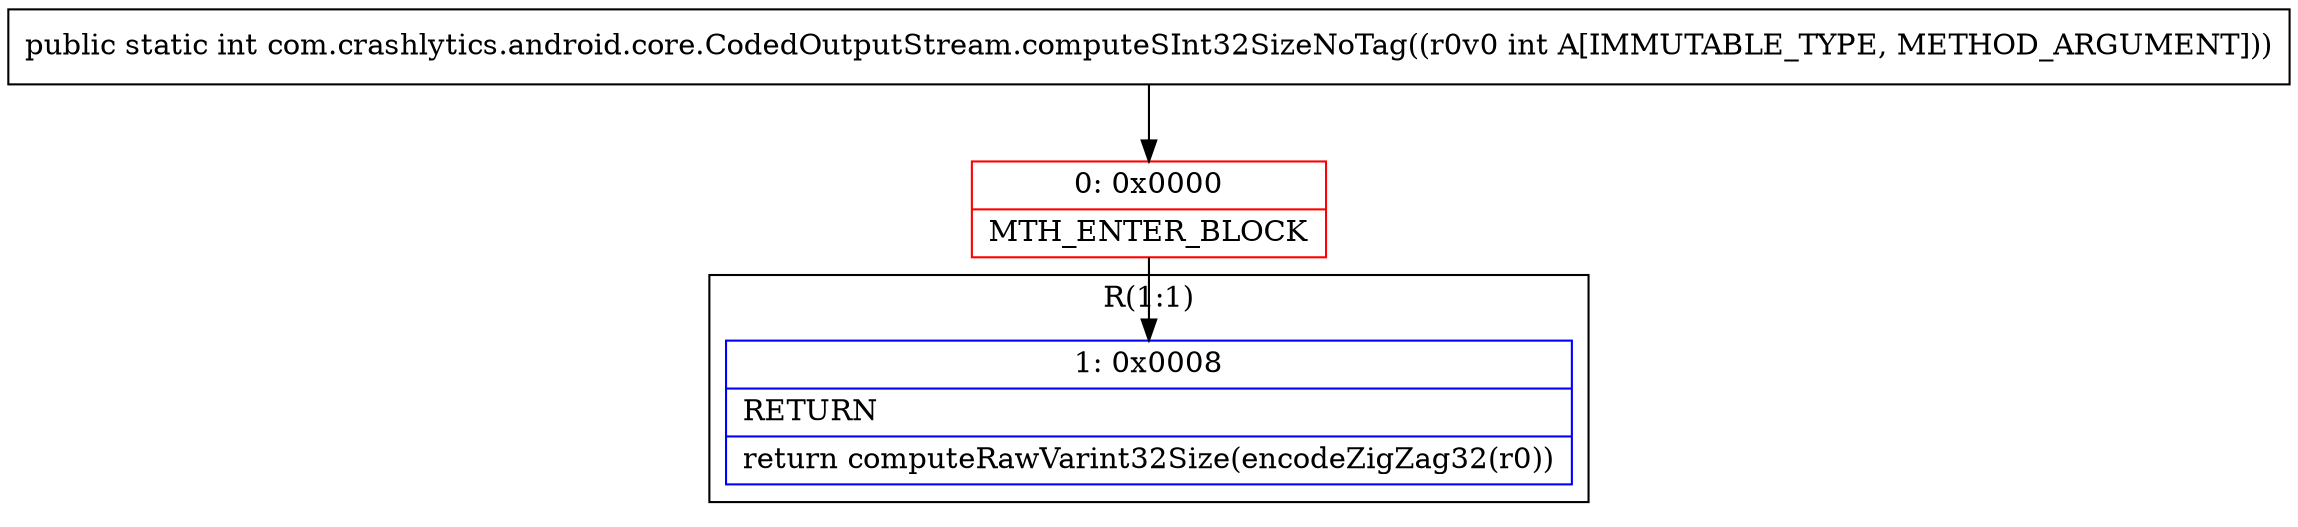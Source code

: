 digraph "CFG forcom.crashlytics.android.core.CodedOutputStream.computeSInt32SizeNoTag(I)I" {
subgraph cluster_Region_1533862829 {
label = "R(1:1)";
node [shape=record,color=blue];
Node_1 [shape=record,label="{1\:\ 0x0008|RETURN\l|return computeRawVarint32Size(encodeZigZag32(r0))\l}"];
}
Node_0 [shape=record,color=red,label="{0\:\ 0x0000|MTH_ENTER_BLOCK\l}"];
MethodNode[shape=record,label="{public static int com.crashlytics.android.core.CodedOutputStream.computeSInt32SizeNoTag((r0v0 int A[IMMUTABLE_TYPE, METHOD_ARGUMENT])) }"];
MethodNode -> Node_0;
Node_0 -> Node_1;
}

